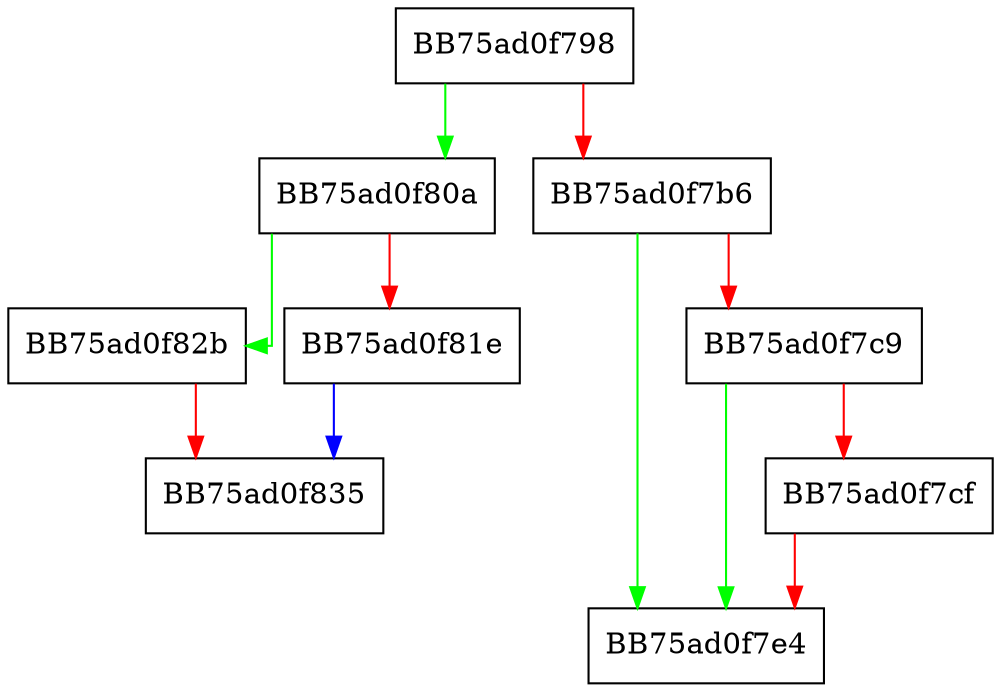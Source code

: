 digraph AddRelocation {
  node [shape="box"];
  graph [splines=ortho];
  BB75ad0f798 -> BB75ad0f80a [color="green"];
  BB75ad0f798 -> BB75ad0f7b6 [color="red"];
  BB75ad0f7b6 -> BB75ad0f7e4 [color="green"];
  BB75ad0f7b6 -> BB75ad0f7c9 [color="red"];
  BB75ad0f7c9 -> BB75ad0f7e4 [color="green"];
  BB75ad0f7c9 -> BB75ad0f7cf [color="red"];
  BB75ad0f7cf -> BB75ad0f7e4 [color="red"];
  BB75ad0f80a -> BB75ad0f82b [color="green"];
  BB75ad0f80a -> BB75ad0f81e [color="red"];
  BB75ad0f81e -> BB75ad0f835 [color="blue"];
  BB75ad0f82b -> BB75ad0f835 [color="red"];
}